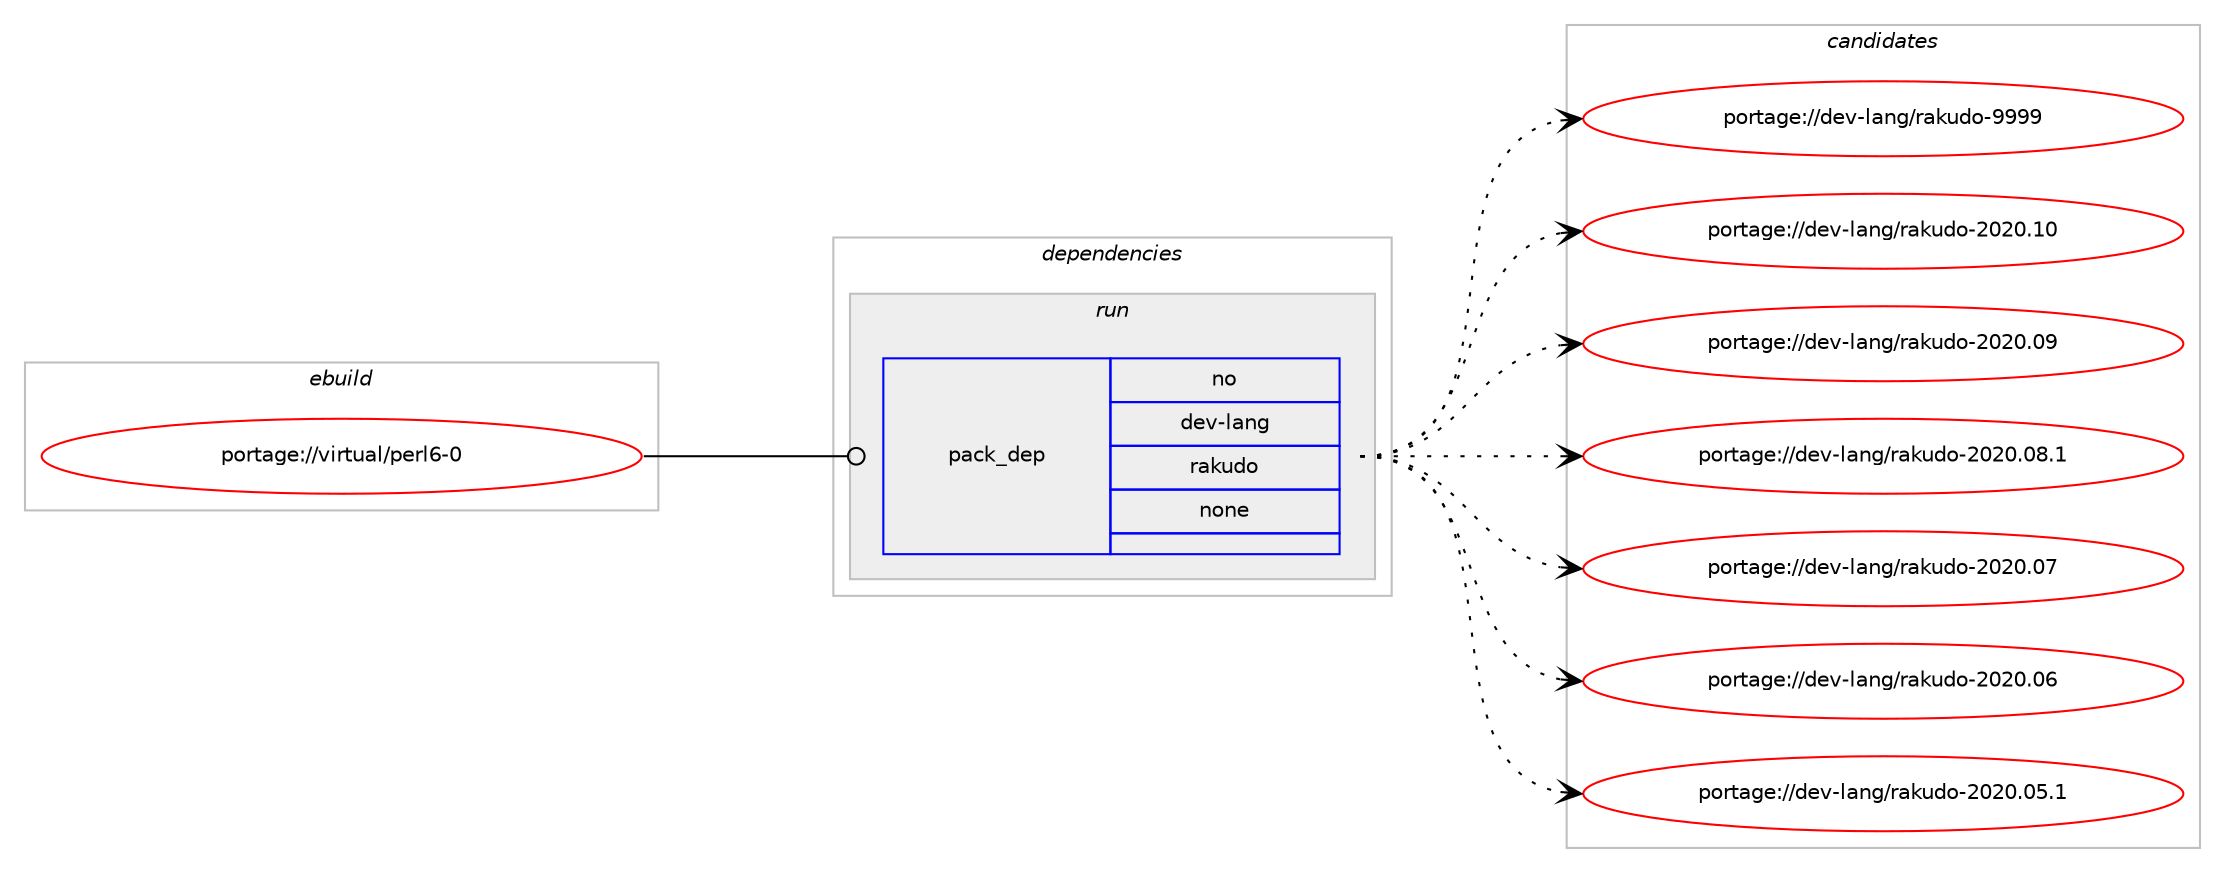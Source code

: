 digraph prolog {

# *************
# Graph options
# *************

newrank=true;
concentrate=true;
compound=true;
graph [rankdir=LR,fontname=Helvetica,fontsize=10,ranksep=1.5];#, ranksep=2.5, nodesep=0.2];
edge  [arrowhead=vee];
node  [fontname=Helvetica,fontsize=10];

# **********
# The ebuild
# **********

subgraph cluster_leftcol {
color=gray;
rank=same;
label=<<i>ebuild</i>>;
id [label="portage://virtual/perl6-0", color=red, width=4, href="../virtual/perl6-0.svg"];
}

# ****************
# The dependencies
# ****************

subgraph cluster_midcol {
color=gray;
label=<<i>dependencies</i>>;
subgraph cluster_compile {
fillcolor="#eeeeee";
style=filled;
label=<<i>compile</i>>;
}
subgraph cluster_compileandrun {
fillcolor="#eeeeee";
style=filled;
label=<<i>compile and run</i>>;
}
subgraph cluster_run {
fillcolor="#eeeeee";
style=filled;
label=<<i>run</i>>;
subgraph pack1191 {
dependency1301 [label=<<TABLE BORDER="0" CELLBORDER="1" CELLSPACING="0" CELLPADDING="4" WIDTH="220"><TR><TD ROWSPAN="6" CELLPADDING="30">pack_dep</TD></TR><TR><TD WIDTH="110">no</TD></TR><TR><TD>dev-lang</TD></TR><TR><TD>rakudo</TD></TR><TR><TD>none</TD></TR><TR><TD></TD></TR></TABLE>>, shape=none, color=blue];
}
id:e -> dependency1301:w [weight=20,style="solid",arrowhead="odot"];
}
}

# **************
# The candidates
# **************

subgraph cluster_choices {
rank=same;
color=gray;
label=<<i>candidates</i>>;

subgraph choice1191 {
color=black;
nodesep=1;
choice100101118451089711010347114971071171001114557575757 [label="portage://dev-lang/rakudo-9999", color=red, width=4,href="../dev-lang/rakudo-9999.svg"];
choice100101118451089711010347114971071171001114550485048464948 [label="portage://dev-lang/rakudo-2020.10", color=red, width=4,href="../dev-lang/rakudo-2020.10.svg"];
choice100101118451089711010347114971071171001114550485048464857 [label="portage://dev-lang/rakudo-2020.09", color=red, width=4,href="../dev-lang/rakudo-2020.09.svg"];
choice1001011184510897110103471149710711710011145504850484648564649 [label="portage://dev-lang/rakudo-2020.08.1", color=red, width=4,href="../dev-lang/rakudo-2020.08.1.svg"];
choice100101118451089711010347114971071171001114550485048464855 [label="portage://dev-lang/rakudo-2020.07", color=red, width=4,href="../dev-lang/rakudo-2020.07.svg"];
choice100101118451089711010347114971071171001114550485048464854 [label="portage://dev-lang/rakudo-2020.06", color=red, width=4,href="../dev-lang/rakudo-2020.06.svg"];
choice1001011184510897110103471149710711710011145504850484648534649 [label="portage://dev-lang/rakudo-2020.05.1", color=red, width=4,href="../dev-lang/rakudo-2020.05.1.svg"];
dependency1301:e -> choice100101118451089711010347114971071171001114557575757:w [style=dotted,weight="100"];
dependency1301:e -> choice100101118451089711010347114971071171001114550485048464948:w [style=dotted,weight="100"];
dependency1301:e -> choice100101118451089711010347114971071171001114550485048464857:w [style=dotted,weight="100"];
dependency1301:e -> choice1001011184510897110103471149710711710011145504850484648564649:w [style=dotted,weight="100"];
dependency1301:e -> choice100101118451089711010347114971071171001114550485048464855:w [style=dotted,weight="100"];
dependency1301:e -> choice100101118451089711010347114971071171001114550485048464854:w [style=dotted,weight="100"];
dependency1301:e -> choice1001011184510897110103471149710711710011145504850484648534649:w [style=dotted,weight="100"];
}
}

}
